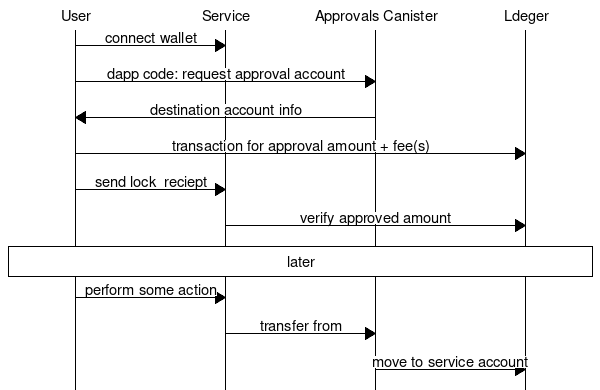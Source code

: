 msc {
  # options - separate with , end with ;
  #
  # arcgradient=20, # slopes the arcs.
  # hscale="0.8", # horizontally squeezes or stretches the chart
  # width="600", # sets the maximum width of the chart (pixels).
  #              # xù and msgenny also allow the value 'auto' - it scales
  #              # rendered svg's to maximum available width.
  # watermark="a watermark", # adds a watermark (xù only!)
  wordwraparcs=on; # automatically wrap labels on arcs. Default: off

  # entities
  #
  # possible attributes
  #   label
  #   textcolor, textbgcolor, linecolor # as advertised
  #
  # these color the arcs departing from the entity:
  #   arctextcolor, arctextbgcolor, arclinecolor
  #

  usr [label="User"],
  ser [label="Service"],
  appr [label= "Approvals Canister"],
  ledg [label="Ldeger"];

  # arcs
  #
  # attributes:
  #   label, textcolor, textbgcolor, linecolor # as advertised
  #   arcskip # arc starts here, ends the specified amount
  #           # of lines lower.
  #           # use e.g. arcskip="1" to end on the next line.
  #
  # arc types: ->, =>, =>>, >>, -x, :>,
  #            <->, <=>, <<=>>, <<>>, <:>
  #            --, ::, ..
  #            note, box, abox, rbox

  usr => ser [label="connect wallet"];
  usr => appr [label="dapp code: request approval account"];
  appr => usr [label="destination account info"];
  usr => ledg [label="transaction for approval amount + fee(s)"];
  usr => ser [label="send lock_reciept"];
  ser => ledg [label="verify approved amount"];
  usr box ledg [label="later"];
  usr => ser [label="perform some action"];
  ser => appr [label="transfer from"];
  appr => ledg [label="move to service account"];
}
